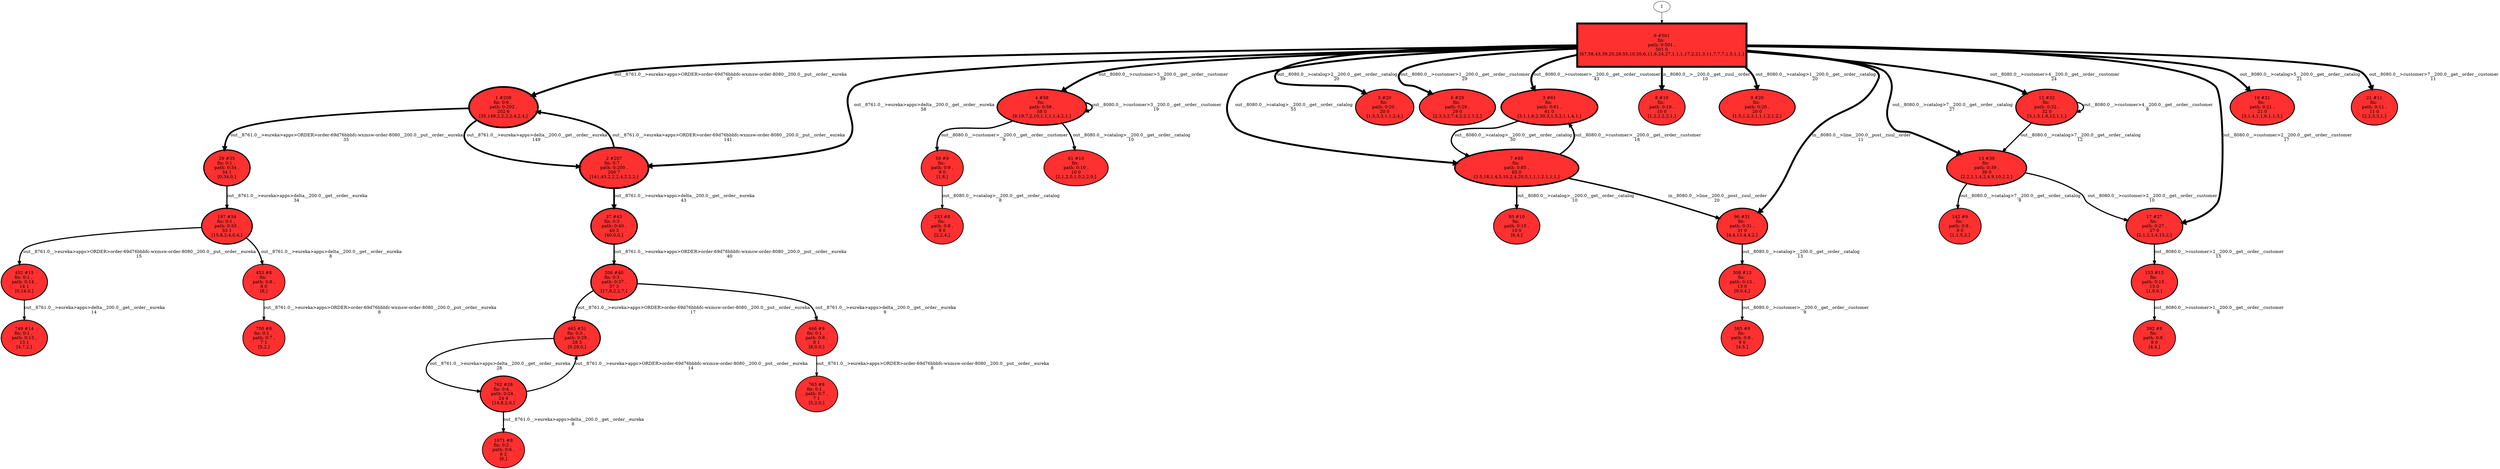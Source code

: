 // produced with flexfringe // 
digraph DFA {
	0 [label="root" shape=box];
		I -> 0;
	0 [ label="0 #501
fin: 
 path: 0:501 , 
501 0
[67,58,43,39,20,29,55,10,20,6,11,6,24,27,1,1,1,17,2,21,3,11,7,7,7,1,5,1,1,]" , style=filled, fillcolor="firebrick1", width=1.97666, height=1.97666, penwidth=6.2186];
		0 -> 1 [label="out__8761.0__>eureka>apps>ORDER>order-69d76bbbfc-wxmsw-order-8080__200.0__put__order__eureka
67 " , penwidth=6.2186 ];
		0 -> 2 [label="out__8761.0__>eureka>apps>delta__200.0__get__order__eureka
58 " , penwidth=6.2186 ];
		0 -> 3 [label="out__8080.0__>customer>__200.0__get__order__customer
43 " , penwidth=6.2186 ];
		0 -> 4 [label="out__8080.0__>customer>3__200.0__get__order__customer
39 " , penwidth=6.2186 ];
		0 -> 5 [label="out__8080.0__>catalog>2__200.0__get__order__catalog
20 " , penwidth=6.2186 ];
		0 -> 6 [label="out__8080.0__>customer>1__200.0__get__order__customer
29 " , penwidth=6.2186 ];
		0 -> 7 [label="out__8080.0__>catalog>__200.0__get__order__catalog
55 " , penwidth=6.2186 ];
		0 -> 8 [label="in__8080.0__>__200.0__get__zuul__order
10 " , penwidth=6.2186 ];
		0 -> 9 [label="out__8080.0__>catalog>1__200.0__get__order__catalog
20 " , penwidth=6.2186 ];
		0 -> 96 [label="in__8080.0__>line__200.0__post__zuul__order
11 " , penwidth=6.2186 ];
		0 -> 12 [label="out__8080.0__>customer>4__200.0__get__order__customer
24 " , penwidth=6.2186 ];
		0 -> 13 [label="out__8080.0__>catalog>7__200.0__get__order__catalog
27 " , penwidth=6.2186 ];
		0 -> 17 [label="out__8080.0__>customer>2__200.0__get__order__customer
17 " , penwidth=6.2186 ];
		0 -> 19 [label="out__8080.0__>catalog>5__200.0__get__order__catalog
21 " , penwidth=6.2186 ];
		0 -> 21 [label="out__8080.0__>customer>7__200.0__get__order__customer
11 " , penwidth=6.2186 ];
	1 [ label="1 #208
fin: 0:6 , 
 path: 0:202 , 
202 6
[35,149,2,2,2,2,4,2,4,]" , style=filled, fillcolor="firebrick1", width=1.84725, height=1.84725, penwidth=5.34233];
		1 -> 29 [label="out__8761.0__>eureka>apps>ORDER>order-69d76bbbfc-wxmsw-order-8080__200.0__put__order__eureka
35 " , penwidth=5.34233 ];
		1 -> 2 [label="out__8761.0__>eureka>apps>delta__200.0__get__order__eureka
149 " , penwidth=5.34233 ];
	2 [ label="2 #207
fin: 0:7 , 
 path: 0:200 , 
200 7
[141,43,2,2,2,4,2,2,2,]" , style=filled, fillcolor="firebrick1", width=1.84649, height=1.84649, penwidth=5.33754];
		2 -> 1 [label="out__8761.0__>eureka>apps>ORDER>order-69d76bbbfc-wxmsw-order-8080__200.0__put__order__eureka
141 " , penwidth=5.33754 ];
		2 -> 37 [label="out__8761.0__>eureka>apps>delta__200.0__get__order__eureka
43 " , penwidth=5.33754 ];
	3 [ label="3 #61
fin: 
 path: 0:61 , 
61 0
[3,1,1,6,2,30,3,1,5,2,1,1,4,1,]" , style=filled, fillcolor="firebrick1", width=1.63455, height=1.63455, penwidth=4.12713];
		3 -> 7 [label="out__8080.0__>catalog>__200.0__get__order__catalog
30 " , penwidth=4.12713 ];
	4 [ label="4 #58
fin: 
 path: 0:58 , 
58 0
[9,19,7,2,10,1,1,1,1,4,2,1,]" , style=filled, fillcolor="firebrick1", width=1.62483, height=1.62483, penwidth=4.07754];
		4 -> 58 [label="out__8080.0__>customer>__200.0__get__order__customer
9 " , penwidth=4.07754 ];
		4 -> 4 [label="out__8080.0__>customer>3__200.0__get__order__customer
19 " , penwidth=4.07754 ];
		4 -> 61 [label="out__8080.0__>catalog>__200.0__get__order__catalog
10 " , penwidth=4.07754 ];
	5 [ label="5 #20
fin: 
 path: 0:20 , 
20 0
[1,5,3,3,1,1,2,4,]" , style=filled, fillcolor="firebrick1", width=1.39736, height=1.39736, penwidth=3.04452];
	6 [ label="6 #29
fin: 
 path: 0:29 , 
29 0
[2,3,3,2,7,4,2,2,1,1,2,]" , style=filled, fillcolor="firebrick1", width=1.48188, height=1.48188, penwidth=3.4012];
	7 [ label="7 #85
fin: 
 path: 0:85 , 
85 0
[3,5,18,1,4,5,10,2,4,20,5,1,1,1,2,1,1,1,]" , style=filled, fillcolor="firebrick1", width=1.69641, height=1.69641, penwidth=4.45435];
		7 -> 3 [label="out__8080.0__>customer>__200.0__get__order__customer
18 " , penwidth=4.45435 ];
		7 -> 93 [label="out__8080.0__>catalog>__200.0__get__order__catalog
10 " , penwidth=4.45435 ];
		7 -> 96 [label="in__8080.0__>line__200.0__post__zuul__order
20 " , penwidth=4.45435 ];
	8 [ label="8 #10
fin: 
 path: 0:10 , 
10 0
[1,2,2,2,2,1,]" , style=filled, fillcolor="firebrick1", width=1.22316, height=1.22316, penwidth=2.3979];
	9 [ label="9 #20
fin: 
 path: 0:20 , 
20 0
[1,5,1,2,3,1,1,1,2,1,2,]" , style=filled, fillcolor="firebrick1", width=1.39736, height=1.39736, penwidth=3.04452];
	12 [ label="12 #32
fin: 
 path: 0:32 , 
32 0
[3,1,5,1,8,12,1,1,]" , style=filled, fillcolor="firebrick1", width=1.5033, height=1.5033, penwidth=3.49651];
		12 -> 12 [label="out__8080.0__>customer>4__200.0__get__order__customer
8 " , penwidth=3.49651 ];
		12 -> 13 [label="out__8080.0__>catalog>7__200.0__get__order__catalog
12 " , penwidth=3.49651 ];
	13 [ label="13 #39
fin: 
 path: 0:39 , 
39 0
[2,2,1,1,4,2,4,9,10,2,2,]" , style=filled, fillcolor="firebrick1", width=1.54519, height=1.54519, penwidth=3.68888];
		13 -> 142 [label="out__8080.0__>catalog>7__200.0__get__order__catalog
9 " , penwidth=3.68888 ];
		13 -> 17 [label="out__8080.0__>customer>2__200.0__get__order__customer
10 " , penwidth=3.68888 ];
	17 [ label="17 #27
fin: 
 path: 0:27 , 
27 0
[2,1,2,1,4,15,2,]" , style=filled, fillcolor="firebrick1", width=1.46608, height=1.46608, penwidth=3.3322];
		17 -> 153 [label="out__8080.0__>customer>2__200.0__get__order__customer
15 " , penwidth=3.3322 ];
	19 [ label="19 #21
fin: 
 path: 0:21 , 
21 0
[3,1,4,1,1,6,1,1,3,]" , style=filled, fillcolor="firebrick1", width=1.4088, height=1.4088, penwidth=3.09104];
	21 [ label="21 #11
fin: 
 path: 0:11 , 
11 0
[2,2,3,3,1,]" , style=filled, fillcolor="firebrick1", width=1.24844, height=1.24844, penwidth=2.48491];
	29 [ label="29 #35
fin: 0:1 , 
 path: 0:34 , 
34 1
[0,34,0,]" , style=filled, fillcolor="firebrick1", width=1.52247, height=1.52247, penwidth=3.58352];
		29 -> 197 [label="out__8761.0__>eureka>apps>delta__200.0__get__order__eureka
34 " , penwidth=3.58352 ];
	37 [ label="37 #43
fin: 0:3 , 
 path: 0:40 , 
40 3
[40,0,0,]" , style=filled, fillcolor="firebrick1", width=1.56532, height=1.56532, penwidth=3.78419];
		37 -> 206 [label="out__8761.0__>eureka>apps>ORDER>order-69d76bbbfc-wxmsw-order-8080__200.0__put__order__eureka
40 " , penwidth=3.78419 ];
	58 [ label="58 #9
fin: 
 path: 0:9 , 
9 0
[1,8,]" , style=filled, fillcolor="firebrick1", width=1.19471, height=1.19471, penwidth=2.30259];
		58 -> 233 [label="out__8080.0__>catalog>__200.0__get__order__catalog
8 " , penwidth=2.30259 ];
	61 [ label="61 #10
fin: 
 path: 0:10 , 
10 0
[2,1,2,0,1,0,2,2,0,]" , style=filled, fillcolor="firebrick1", width=1.22316, height=1.22316, penwidth=2.3979];
	93 [ label="93 #10
fin: 
 path: 0:10 , 
10 0
[6,4,]" , style=filled, fillcolor="firebrick1", width=1.22316, height=1.22316, penwidth=2.3979];
	96 [ label="96 #31
fin: 
 path: 0:31 , 
31 0
[4,4,13,4,4,2,]" , style=filled, fillcolor="firebrick1", width=1.49643, height=1.49643, penwidth=3.46574];
		96 -> 308 [label="out__8080.0__>catalog>__200.0__get__order__catalog
13 " , penwidth=3.46574 ];
	142 [ label="142 #9
fin: 
 path: 0:9 , 
9 0
[1,1,5,2,]" , style=filled, fillcolor="firebrick1", width=1.19471, height=1.19471, penwidth=2.30259];
	153 [ label="153 #15
fin: 
 path: 0:15 , 
15 0
[1,8,6,]" , style=filled, fillcolor="firebrick1", width=1.32776, height=1.32776, penwidth=2.77259];
		153 -> 392 [label="out__8080.0__>customer>1__200.0__get__order__customer
8 " , penwidth=2.77259 ];
	197 [ label="197 #34
fin: 0:1 , 
 path: 0:33 , 
33 1
[15,8,2,4,0,4,]" , style=filled, fillcolor="firebrick1", width=1.5163, height=1.5163, penwidth=3.55535];
		197 -> 452 [label="out__8761.0__>eureka>apps>ORDER>order-69d76bbbfc-wxmsw-order-8080__200.0__put__order__eureka
15 " , penwidth=3.55535 ];
		197 -> 453 [label="out__8761.0__>eureka>apps>delta__200.0__get__order__eureka
8 " , penwidth=3.55535 ];
	206 [ label="206 #40
fin: 0:3 , 
 path: 0:37 , 
37 3
[17,9,2,2,7,]" , style=filled, fillcolor="firebrick1", width=1.55045, height=1.55045, penwidth=3.71357];
		206 -> 465 [label="out__8761.0__>eureka>apps>ORDER>order-69d76bbbfc-wxmsw-order-8080__200.0__put__order__eureka
17 " , penwidth=3.71357 ];
		206 -> 466 [label="out__8761.0__>eureka>apps>delta__200.0__get__order__eureka
9 " , penwidth=3.71357 ];
	233 [ label="233 #8
fin: 
 path: 0:8 , 
8 0
[2,2,4,]" , style=filled, fillcolor="firebrick1", width=1.16228, height=1.16228, penwidth=2.19722];
	308 [ label="308 #13
fin: 
 path: 0:13 , 
13 0
[9,0,4,]" , style=filled, fillcolor="firebrick1", width=1.29172, height=1.29172, penwidth=2.63906];
		308 -> 585 [label="out__8080.0__>customer>__200.0__get__order__customer
9 " , penwidth=2.63906 ];
	392 [ label="392 #8
fin: 
 path: 0:8 , 
8 0
[4,4,]" , style=filled, fillcolor="firebrick1", width=1.16228, height=1.16228, penwidth=2.19722];
	452 [ label="452 #15
fin: 0:1 , 
 path: 0:14 , 
14 1
[0,14,0,]" , style=filled, fillcolor="firebrick1", width=1.32776, height=1.32776, penwidth=2.77259];
		452 -> 749 [label="out__8761.0__>eureka>apps>delta__200.0__get__order__eureka
14 " , penwidth=2.77259 ];
	453 [ label="453 #8
fin: 
 path: 0:8 , 
8 0
[8,]" , style=filled, fillcolor="firebrick1", width=1.16228, height=1.16228, penwidth=2.19722];
		453 -> 750 [label="out__8761.0__>eureka>apps>ORDER>order-69d76bbbfc-wxmsw-order-8080__200.0__put__order__eureka
8 " , penwidth=2.19722 ];
	465 [ label="465 #31
fin: 0:3 , 
 path: 0:28 , 
28 3
[0,28,0,]" , style=filled, fillcolor="firebrick1", width=1.49643, height=1.49643, penwidth=3.46574];
		465 -> 762 [label="out__8761.0__>eureka>apps>delta__200.0__get__order__eureka
28 " , penwidth=3.46574 ];
	466 [ label="466 #9
fin: 0:1 , 
 path: 0:8 , 
8 1
[8,0,0,]" , style=filled, fillcolor="firebrick1", width=1.19471, height=1.19471, penwidth=2.30259];
		466 -> 763 [label="out__8761.0__>eureka>apps>ORDER>order-69d76bbbfc-wxmsw-order-8080__200.0__put__order__eureka
8 " , penwidth=2.30259 ];
	585 [ label="585 #9
fin: 
 path: 0:9 , 
9 0
[4,5,]" , style=filled, fillcolor="firebrick1", width=1.19471, height=1.19471, penwidth=2.30259];
	749 [ label="749 #14
fin: 0:1 , 
 path: 0:13 , 
13 1
[4,7,2,]" , style=filled, fillcolor="firebrick1", width=1.31051, height=1.31051, penwidth=2.70805];
	750 [ label="750 #8
fin: 0:1 , 
 path: 0:7 , 
7 1
[5,2,]" , style=filled, fillcolor="firebrick1", width=1.16228, height=1.16228, penwidth=2.19722];
	762 [ label="762 #28
fin: 0:4 , 
 path: 0:24 , 
24 4
[14,8,2,0,]" , style=filled, fillcolor="firebrick1", width=1.47414, height=1.47414, penwidth=3.3673];
		762 -> 465 [label="out__8761.0__>eureka>apps>ORDER>order-69d76bbbfc-wxmsw-order-8080__200.0__put__order__eureka
14 " , penwidth=3.3673 ];
		762 -> 1071 [label="out__8761.0__>eureka>apps>delta__200.0__get__order__eureka
8 " , penwidth=3.3673 ];
	763 [ label="763 #8
fin: 0:1 , 
 path: 0:7 , 
7 1
[5,2,0,]" , style=filled, fillcolor="firebrick1", width=1.16228, height=1.16228, penwidth=2.19722];
	1071 [ label="1071 #8
fin: 0:2 , 
 path: 0:6 , 
6 2
[6,]" , style=filled, fillcolor="firebrick1", width=1.16228, height=1.16228, penwidth=2.19722];
}
